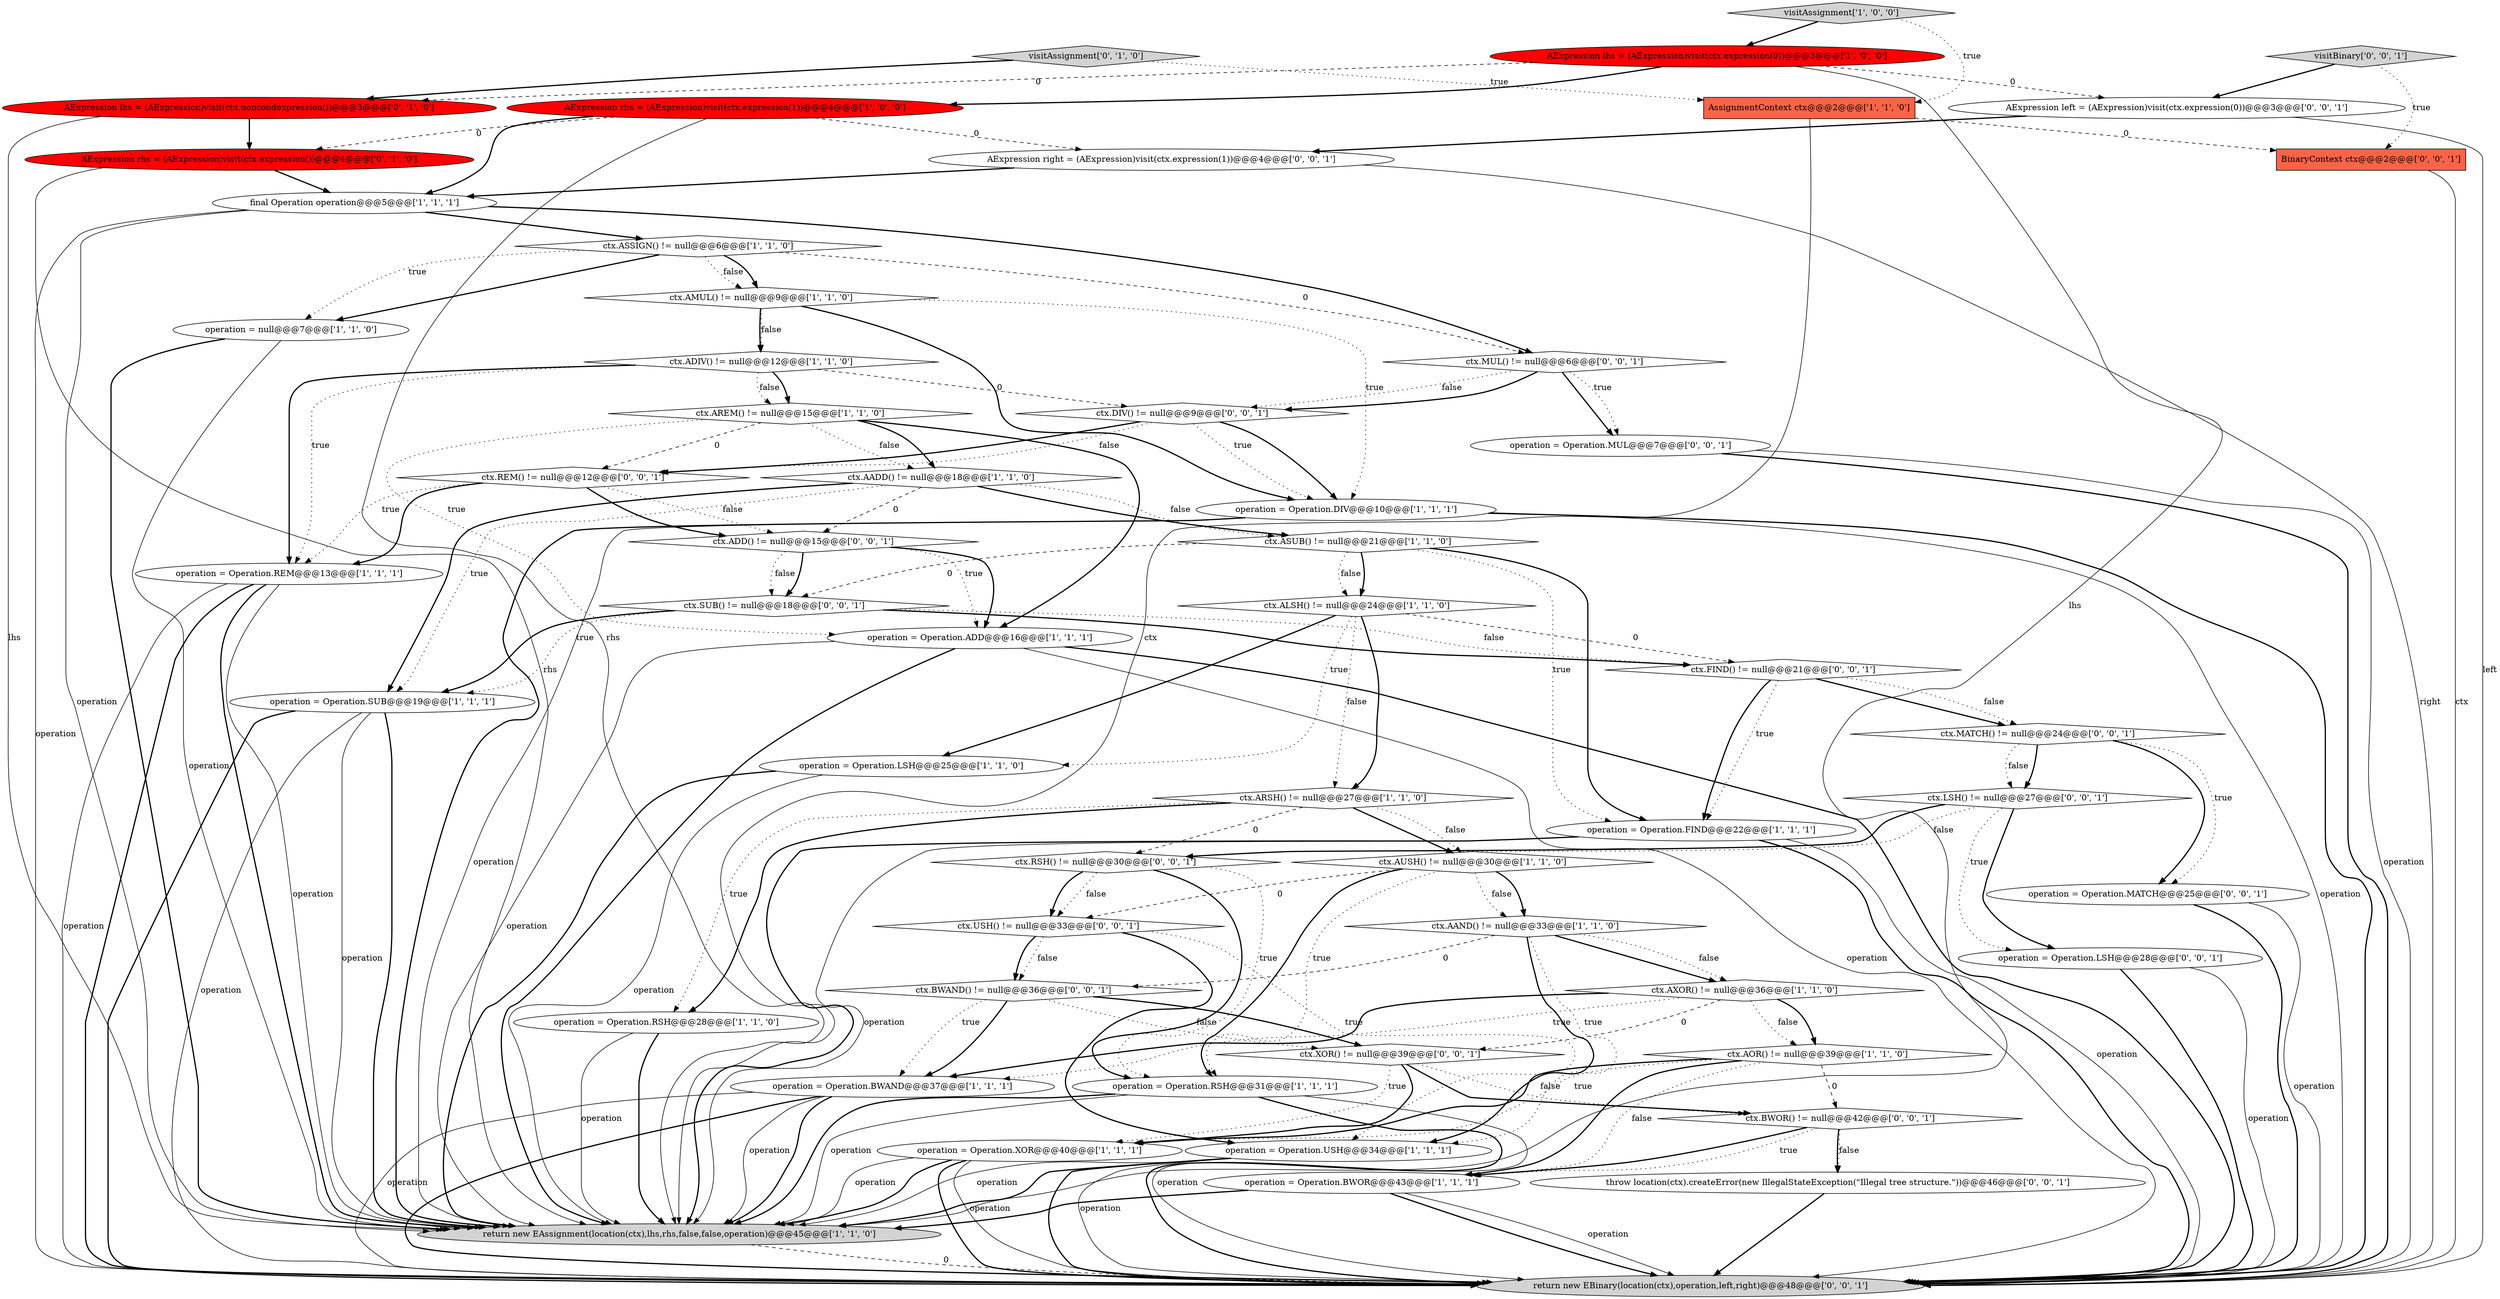 digraph {
13 [style = filled, label = "ctx.AREM() != null@@@15@@@['1', '1', '0']", fillcolor = white, shape = diamond image = "AAA0AAABBB1BBB"];
49 [style = filled, label = "ctx.SUB() != null@@@18@@@['0', '0', '1']", fillcolor = white, shape = diamond image = "AAA0AAABBB3BBB"];
50 [style = filled, label = "ctx.LSH() != null@@@27@@@['0', '0', '1']", fillcolor = white, shape = diamond image = "AAA0AAABBB3BBB"];
32 [style = filled, label = "AExpression rhs = (AExpression)visit(ctx.expression())@@@4@@@['0', '1', '0']", fillcolor = red, shape = ellipse image = "AAA1AAABBB2BBB"];
26 [style = filled, label = "operation = Operation.ADD@@@16@@@['1', '1', '1']", fillcolor = white, shape = ellipse image = "AAA0AAABBB1BBB"];
43 [style = filled, label = "visitBinary['0', '0', '1']", fillcolor = lightgray, shape = diamond image = "AAA0AAABBB3BBB"];
4 [style = filled, label = "operation = Operation.FIND@@@22@@@['1', '1', '1']", fillcolor = white, shape = ellipse image = "AAA0AAABBB1BBB"];
25 [style = filled, label = "return new EAssignment(location(ctx),lhs,rhs,false,false,operation)@@@45@@@['1', '1', '0']", fillcolor = lightgray, shape = ellipse image = "AAA0AAABBB1BBB"];
44 [style = filled, label = "BinaryContext ctx@@@2@@@['0', '0', '1']", fillcolor = tomato, shape = box image = "AAA0AAABBB3BBB"];
42 [style = filled, label = "ctx.ADD() != null@@@15@@@['0', '0', '1']", fillcolor = white, shape = diamond image = "AAA0AAABBB3BBB"];
8 [style = filled, label = "ctx.AMUL() != null@@@9@@@['1', '1', '0']", fillcolor = white, shape = diamond image = "AAA0AAABBB1BBB"];
1 [style = filled, label = "ctx.ASSIGN() != null@@@6@@@['1', '1', '0']", fillcolor = white, shape = diamond image = "AAA0AAABBB1BBB"];
31 [style = filled, label = "visitAssignment['0', '1', '0']", fillcolor = lightgray, shape = diamond image = "AAA0AAABBB2BBB"];
33 [style = filled, label = "AExpression lhs = (AExpression)visit(ctx.noncondexpression())@@@3@@@['0', '1', '0']", fillcolor = red, shape = ellipse image = "AAA1AAABBB2BBB"];
34 [style = filled, label = "ctx.BWAND() != null@@@36@@@['0', '0', '1']", fillcolor = white, shape = diamond image = "AAA0AAABBB3BBB"];
36 [style = filled, label = "operation = Operation.LSH@@@28@@@['0', '0', '1']", fillcolor = white, shape = ellipse image = "AAA0AAABBB3BBB"];
14 [style = filled, label = "visitAssignment['1', '0', '0']", fillcolor = lightgray, shape = diamond image = "AAA0AAABBB1BBB"];
27 [style = filled, label = "AExpression lhs = (AExpression)visit(ctx.expression(0))@@@3@@@['1', '0', '0']", fillcolor = red, shape = ellipse image = "AAA1AAABBB1BBB"];
51 [style = filled, label = "ctx.BWOR() != null@@@42@@@['0', '0', '1']", fillcolor = white, shape = diamond image = "AAA0AAABBB3BBB"];
54 [style = filled, label = "return new EBinary(location(ctx),operation,left,right)@@@48@@@['0', '0', '1']", fillcolor = lightgray, shape = ellipse image = "AAA0AAABBB3BBB"];
38 [style = filled, label = "ctx.MATCH() != null@@@24@@@['0', '0', '1']", fillcolor = white, shape = diamond image = "AAA0AAABBB3BBB"];
35 [style = filled, label = "ctx.RSH() != null@@@30@@@['0', '0', '1']", fillcolor = white, shape = diamond image = "AAA0AAABBB3BBB"];
5 [style = filled, label = "ctx.ARSH() != null@@@27@@@['1', '1', '0']", fillcolor = white, shape = diamond image = "AAA0AAABBB1BBB"];
17 [style = filled, label = "operation = Operation.USH@@@34@@@['1', '1', '1']", fillcolor = white, shape = ellipse image = "AAA0AAABBB1BBB"];
22 [style = filled, label = "ctx.AUSH() != null@@@30@@@['1', '1', '0']", fillcolor = white, shape = diamond image = "AAA0AAABBB1BBB"];
24 [style = filled, label = "operation = Operation.RSH@@@31@@@['1', '1', '1']", fillcolor = white, shape = ellipse image = "AAA0AAABBB1BBB"];
19 [style = filled, label = "ctx.ASUB() != null@@@21@@@['1', '1', '0']", fillcolor = white, shape = diamond image = "AAA0AAABBB1BBB"];
23 [style = filled, label = "ctx.ADIV() != null@@@12@@@['1', '1', '0']", fillcolor = white, shape = diamond image = "AAA0AAABBB1BBB"];
16 [style = filled, label = "operation = Operation.BWAND@@@37@@@['1', '1', '1']", fillcolor = white, shape = ellipse image = "AAA0AAABBB1BBB"];
47 [style = filled, label = "ctx.REM() != null@@@12@@@['0', '0', '1']", fillcolor = white, shape = diamond image = "AAA0AAABBB3BBB"];
21 [style = filled, label = "operation = Operation.RSH@@@28@@@['1', '1', '0']", fillcolor = white, shape = ellipse image = "AAA0AAABBB1BBB"];
2 [style = filled, label = "ctx.AOR() != null@@@39@@@['1', '1', '0']", fillcolor = white, shape = diamond image = "AAA0AAABBB1BBB"];
9 [style = filled, label = "operation = Operation.BWOR@@@43@@@['1', '1', '1']", fillcolor = white, shape = ellipse image = "AAA0AAABBB1BBB"];
48 [style = filled, label = "AExpression right = (AExpression)visit(ctx.expression(1))@@@4@@@['0', '0', '1']", fillcolor = white, shape = ellipse image = "AAA0AAABBB3BBB"];
6 [style = filled, label = "operation = Operation.REM@@@13@@@['1', '1', '1']", fillcolor = white, shape = ellipse image = "AAA0AAABBB1BBB"];
15 [style = filled, label = "operation = Operation.SUB@@@19@@@['1', '1', '1']", fillcolor = white, shape = ellipse image = "AAA0AAABBB1BBB"];
37 [style = filled, label = "AExpression left = (AExpression)visit(ctx.expression(0))@@@3@@@['0', '0', '1']", fillcolor = white, shape = ellipse image = "AAA0AAABBB3BBB"];
40 [style = filled, label = "ctx.XOR() != null@@@39@@@['0', '0', '1']", fillcolor = white, shape = diamond image = "AAA0AAABBB3BBB"];
55 [style = filled, label = "ctx.DIV() != null@@@9@@@['0', '0', '1']", fillcolor = white, shape = diamond image = "AAA0AAABBB3BBB"];
20 [style = filled, label = "operation = Operation.DIV@@@10@@@['1', '1', '1']", fillcolor = white, shape = ellipse image = "AAA0AAABBB1BBB"];
39 [style = filled, label = "ctx.USH() != null@@@33@@@['0', '0', '1']", fillcolor = white, shape = diamond image = "AAA0AAABBB3BBB"];
11 [style = filled, label = "ctx.ALSH() != null@@@24@@@['1', '1', '0']", fillcolor = white, shape = diamond image = "AAA0AAABBB1BBB"];
30 [style = filled, label = "ctx.AADD() != null@@@18@@@['1', '1', '0']", fillcolor = white, shape = diamond image = "AAA0AAABBB1BBB"];
52 [style = filled, label = "throw location(ctx).createError(new IllegalStateException(\"Illegal tree structure.\"))@@@46@@@['0', '0', '1']", fillcolor = white, shape = ellipse image = "AAA0AAABBB3BBB"];
18 [style = filled, label = "ctx.AAND() != null@@@33@@@['1', '1', '0']", fillcolor = white, shape = diamond image = "AAA0AAABBB1BBB"];
46 [style = filled, label = "ctx.MUL() != null@@@6@@@['0', '0', '1']", fillcolor = white, shape = diamond image = "AAA0AAABBB3BBB"];
3 [style = filled, label = "final Operation operation@@@5@@@['1', '1', '1']", fillcolor = white, shape = ellipse image = "AAA0AAABBB1BBB"];
10 [style = filled, label = "AssignmentContext ctx@@@2@@@['1', '1', '0']", fillcolor = tomato, shape = box image = "AAA0AAABBB1BBB"];
41 [style = filled, label = "operation = Operation.MUL@@@7@@@['0', '0', '1']", fillcolor = white, shape = ellipse image = "AAA0AAABBB3BBB"];
53 [style = filled, label = "ctx.FIND() != null@@@21@@@['0', '0', '1']", fillcolor = white, shape = diamond image = "AAA0AAABBB3BBB"];
28 [style = filled, label = "operation = Operation.LSH@@@25@@@['1', '1', '0']", fillcolor = white, shape = ellipse image = "AAA0AAABBB1BBB"];
0 [style = filled, label = "ctx.AXOR() != null@@@36@@@['1', '1', '0']", fillcolor = white, shape = diamond image = "AAA0AAABBB1BBB"];
45 [style = filled, label = "operation = Operation.MATCH@@@25@@@['0', '0', '1']", fillcolor = white, shape = ellipse image = "AAA0AAABBB3BBB"];
7 [style = filled, label = "AExpression rhs = (AExpression)visit(ctx.expression(1))@@@4@@@['1', '0', '0']", fillcolor = red, shape = ellipse image = "AAA1AAABBB1BBB"];
29 [style = filled, label = "operation = Operation.XOR@@@40@@@['1', '1', '1']", fillcolor = white, shape = ellipse image = "AAA0AAABBB1BBB"];
12 [style = filled, label = "operation = null@@@7@@@['1', '1', '0']", fillcolor = white, shape = ellipse image = "AAA0AAABBB1BBB"];
35->39 [style = dotted, label="false"];
6->25 [style = solid, label="operation"];
17->25 [style = bold, label=""];
11->53 [style = dashed, label="0"];
37->54 [style = solid, label="left"];
17->54 [style = bold, label=""];
48->3 [style = bold, label=""];
3->25 [style = solid, label="operation"];
4->25 [style = bold, label=""];
55->47 [style = bold, label=""];
12->25 [style = solid, label="operation"];
15->25 [style = bold, label=""];
15->54 [style = bold, label=""];
4->25 [style = solid, label="operation"];
0->2 [style = dotted, label="false"];
19->11 [style = bold, label=""];
51->52 [style = dotted, label="false"];
2->9 [style = dotted, label="false"];
38->50 [style = bold, label=""];
42->49 [style = dotted, label="false"];
8->20 [style = bold, label=""];
1->8 [style = dotted, label="false"];
5->35 [style = dashed, label="0"];
23->13 [style = bold, label=""];
37->48 [style = bold, label=""];
50->35 [style = dotted, label="false"];
27->7 [style = bold, label=""];
1->12 [style = dotted, label="true"];
15->54 [style = solid, label="operation"];
1->12 [style = bold, label=""];
11->28 [style = dotted, label="true"];
28->25 [style = bold, label=""];
27->25 [style = solid, label="lhs"];
22->18 [style = dotted, label="false"];
8->20 [style = dotted, label="true"];
41->54 [style = bold, label=""];
53->38 [style = bold, label=""];
32->3 [style = bold, label=""];
18->0 [style = bold, label=""];
11->28 [style = bold, label=""];
3->46 [style = bold, label=""];
47->6 [style = bold, label=""];
42->26 [style = dotted, label="true"];
39->34 [style = dotted, label="false"];
8->23 [style = bold, label=""];
13->30 [style = dotted, label="false"];
15->25 [style = solid, label="operation"];
2->29 [style = dotted, label="true"];
40->51 [style = bold, label=""];
39->34 [style = bold, label=""];
6->54 [style = bold, label=""];
24->54 [style = solid, label="operation"];
49->15 [style = dotted, label="true"];
7->48 [style = dashed, label="0"];
44->54 [style = solid, label="ctx"];
38->45 [style = bold, label=""];
16->25 [style = solid, label="operation"];
23->13 [style = dotted, label="false"];
2->9 [style = bold, label=""];
21->25 [style = bold, label=""];
22->24 [style = dotted, label="true"];
50->36 [style = dotted, label="true"];
20->25 [style = bold, label=""];
31->10 [style = dotted, label="true"];
46->41 [style = bold, label=""];
40->29 [style = dotted, label="true"];
9->54 [style = bold, label=""];
5->21 [style = bold, label=""];
30->19 [style = bold, label=""];
22->18 [style = bold, label=""];
48->54 [style = solid, label="right"];
19->4 [style = dotted, label="true"];
1->46 [style = dashed, label="0"];
31->33 [style = bold, label=""];
53->4 [style = dotted, label="true"];
21->25 [style = solid, label="operation"];
20->25 [style = solid, label="operation"];
20->54 [style = solid, label="operation"];
45->54 [style = solid, label="operation"];
34->40 [style = dotted, label="false"];
33->25 [style = solid, label="lhs"];
18->17 [style = dotted, label="true"];
5->22 [style = bold, label=""];
6->54 [style = solid, label="operation"];
2->51 [style = dashed, label="0"];
53->38 [style = dotted, label="false"];
47->42 [style = dotted, label="false"];
30->15 [style = bold, label=""];
40->29 [style = bold, label=""];
52->54 [style = bold, label=""];
29->25 [style = solid, label="operation"];
0->16 [style = bold, label=""];
1->8 [style = bold, label=""];
16->54 [style = solid, label="operation"];
34->40 [style = bold, label=""];
3->1 [style = bold, label=""];
47->42 [style = bold, label=""];
19->11 [style = dotted, label="false"];
5->22 [style = dotted, label="false"];
17->25 [style = solid, label="operation"];
13->26 [style = dotted, label="true"];
51->9 [style = bold, label=""];
49->53 [style = dotted, label="false"];
35->39 [style = bold, label=""];
38->50 [style = dotted, label="false"];
24->25 [style = solid, label="operation"];
51->9 [style = dotted, label="true"];
41->54 [style = solid, label="operation"];
17->54 [style = solid, label="operation"];
51->52 [style = bold, label=""];
29->54 [style = bold, label=""];
4->54 [style = bold, label=""];
35->24 [style = bold, label=""];
16->54 [style = bold, label=""];
27->37 [style = dashed, label="0"];
18->34 [style = dashed, label="0"];
30->19 [style = dotted, label="false"];
11->5 [style = bold, label=""];
43->44 [style = dotted, label="true"];
39->17 [style = dotted, label="true"];
30->42 [style = dashed, label="0"];
26->54 [style = bold, label=""];
13->26 [style = bold, label=""];
39->17 [style = bold, label=""];
24->25 [style = bold, label=""];
23->6 [style = bold, label=""];
34->16 [style = bold, label=""];
36->54 [style = solid, label="operation"];
29->54 [style = solid, label="operation"];
20->54 [style = bold, label=""];
49->15 [style = bold, label=""];
33->32 [style = bold, label=""];
5->21 [style = dotted, label="true"];
7->32 [style = dashed, label="0"];
11->5 [style = dotted, label="false"];
14->27 [style = bold, label=""];
50->35 [style = bold, label=""];
0->16 [style = dotted, label="true"];
38->45 [style = dotted, label="true"];
26->25 [style = solid, label="operation"];
7->25 [style = solid, label="rhs"];
27->33 [style = dashed, label="0"];
55->20 [style = dotted, label="true"];
46->55 [style = bold, label=""];
32->25 [style = solid, label="rhs"];
42->26 [style = bold, label=""];
8->23 [style = dotted, label="false"];
25->54 [style = dashed, label="0"];
55->20 [style = bold, label=""];
35->24 [style = dotted, label="true"];
23->6 [style = dotted, label="true"];
9->54 [style = solid, label="operation"];
26->25 [style = bold, label=""];
0->2 [style = bold, label=""];
28->25 [style = solid, label="operation"];
18->17 [style = bold, label=""];
29->25 [style = bold, label=""];
4->54 [style = solid, label="operation"];
10->44 [style = dashed, label="0"];
16->25 [style = bold, label=""];
18->0 [style = dotted, label="false"];
13->30 [style = bold, label=""];
43->37 [style = bold, label=""];
46->41 [style = dotted, label="true"];
14->10 [style = dotted, label="true"];
7->3 [style = bold, label=""];
40->51 [style = dotted, label="false"];
19->49 [style = dashed, label="0"];
24->54 [style = bold, label=""];
49->53 [style = bold, label=""];
45->54 [style = bold, label=""];
46->55 [style = dotted, label="false"];
26->54 [style = solid, label="operation"];
23->55 [style = dashed, label="0"];
55->47 [style = dotted, label="false"];
10->25 [style = solid, label="ctx"];
12->25 [style = bold, label=""];
50->36 [style = bold, label=""];
9->25 [style = bold, label=""];
47->6 [style = dotted, label="true"];
22->39 [style = dashed, label="0"];
42->49 [style = bold, label=""];
13->47 [style = dashed, label="0"];
19->4 [style = bold, label=""];
3->54 [style = solid, label="operation"];
22->24 [style = bold, label=""];
53->4 [style = bold, label=""];
36->54 [style = bold, label=""];
34->16 [style = dotted, label="true"];
2->29 [style = bold, label=""];
30->15 [style = dotted, label="true"];
0->40 [style = dashed, label="0"];
6->25 [style = bold, label=""];
}
